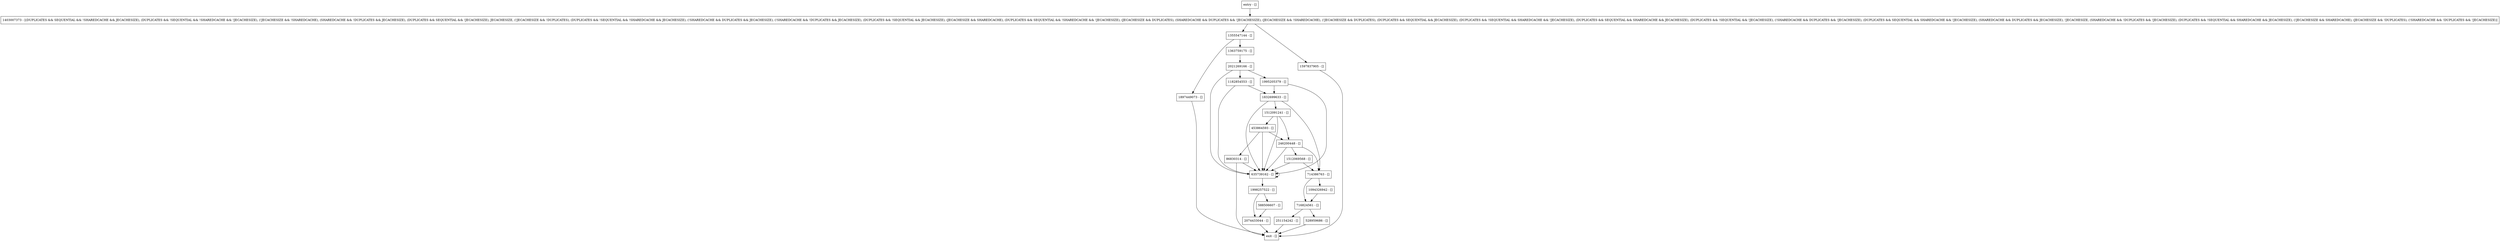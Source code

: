 digraph getDb {
node [shape=record];
251154242 [label="251154242 - []"];
1512091241 [label="1512091241 - []"];
246200448 [label="246200448 - []"];
2074433044 [label="2074433044 - []"];
1182854553 [label="1182854553 - []"];
2021269166 [label="2021269166 - []"];
1998257522 [label="1998257522 - []"];
716824561 [label="716824561 - []"];
86830314 [label="86830314 - []"];
1355547144 [label="1355547144 - []"];
1363759175 [label="1363759175 - []"];
453864593 [label="453864593 - []"];
1995205379 [label="1995205379 - []"];
1403007373 [label="1403007373 - [(DUPLICATES && SEQUENTIAL && !SHAREDCACHE && JECACHESIZE), (DUPLICATES && !SEQUENTIAL && !SHAREDCACHE && !JECACHESIZE), (!JECACHESIZE && !SHAREDCACHE), (SHAREDCACHE && !DUPLICATES && JECACHESIZE), (DUPLICATES && SEQUENTIAL && !JECACHESIZE), JECACHESIZE, (!JECACHESIZE && !DUPLICATES), (DUPLICATES && !SEQUENTIAL && !SHAREDCACHE && JECACHESIZE), (!SHAREDCACHE && DUPLICATES && JECACHESIZE), (!SHAREDCACHE && !DUPLICATES && JECACHESIZE), (DUPLICATES && !SEQUENTIAL && JECACHESIZE), (JECACHESIZE && SHAREDCACHE), (DUPLICATES && SEQUENTIAL && !SHAREDCACHE && !JECACHESIZE), (JECACHESIZE && DUPLICATES), (SHAREDCACHE && DUPLICATES && !JECACHESIZE), (JECACHESIZE && !SHAREDCACHE), (!JECACHESIZE && DUPLICATES), (DUPLICATES && SEQUENTIAL && JECACHESIZE), (DUPLICATES && !SEQUENTIAL && SHAREDCACHE && !JECACHESIZE), (DUPLICATES && SEQUENTIAL && SHAREDCACHE && JECACHESIZE), (DUPLICATES && !SEQUENTIAL && !JECACHESIZE), (!SHAREDCACHE && DUPLICATES && !JECACHESIZE), (DUPLICATES && SEQUENTIAL && SHAREDCACHE && !JECACHESIZE), (SHAREDCACHE && DUPLICATES && JECACHESIZE), !JECACHESIZE, (SHAREDCACHE && !DUPLICATES && !JECACHESIZE), (DUPLICATES && !SEQUENTIAL && SHAREDCACHE && JECACHESIZE), (!JECACHESIZE && SHAREDCACHE), (JECACHESIZE && !DUPLICATES), (!SHAREDCACHE && !DUPLICATES && !JECACHESIZE)]"];
1897449073 [label="1897449073 - []"];
1512069568 [label="1512069568 - []"];
1597837905 [label="1597837905 - []"];
588506607 [label="588506607 - []"];
entry [label="entry - []"];
exit [label="exit - []"];
635739162 [label="635739162 - []"];
1094326942 [label="1094326942 - []"];
1832699633 [label="1832699633 - []"];
714386763 [label="714386763 - []"];
528959686 [label="528959686 - []"];
entry;
exit;
251154242 -> exit;
1512091241 -> 635739162;
1512091241 -> 246200448;
1512091241 -> 453864593;
246200448 -> 635739162;
246200448 -> 714386763;
246200448 -> 1512069568;
2074433044 -> exit;
1182854553 -> 635739162;
1182854553 -> 1832699633;
2021269166 -> 635739162;
2021269166 -> 1182854553;
2021269166 -> 1995205379;
1998257522 -> 2074433044;
1998257522 -> 588506607;
716824561 -> 251154242;
716824561 -> 528959686;
86830314 -> 635739162;
86830314 -> exit;
1355547144 -> 1897449073;
1355547144 -> 1363759175;
1363759175 -> 2021269166;
453864593 -> 635739162;
453864593 -> 246200448;
453864593 -> 86830314;
1995205379 -> 635739162;
1995205379 -> 1832699633;
1403007373 -> 1355547144;
1403007373 -> 1597837905;
1897449073 -> exit;
1512069568 -> 635739162;
1512069568 -> 714386763;
1597837905 -> exit;
588506607 -> 2074433044;
entry -> 1403007373;
635739162 -> 635739162;
635739162 -> 1998257522;
1094326942 -> 716824561;
1832699633 -> 1512091241;
1832699633 -> 635739162;
1832699633 -> 714386763;
714386763 -> 1094326942;
714386763 -> 716824561;
528959686 -> exit;
}

